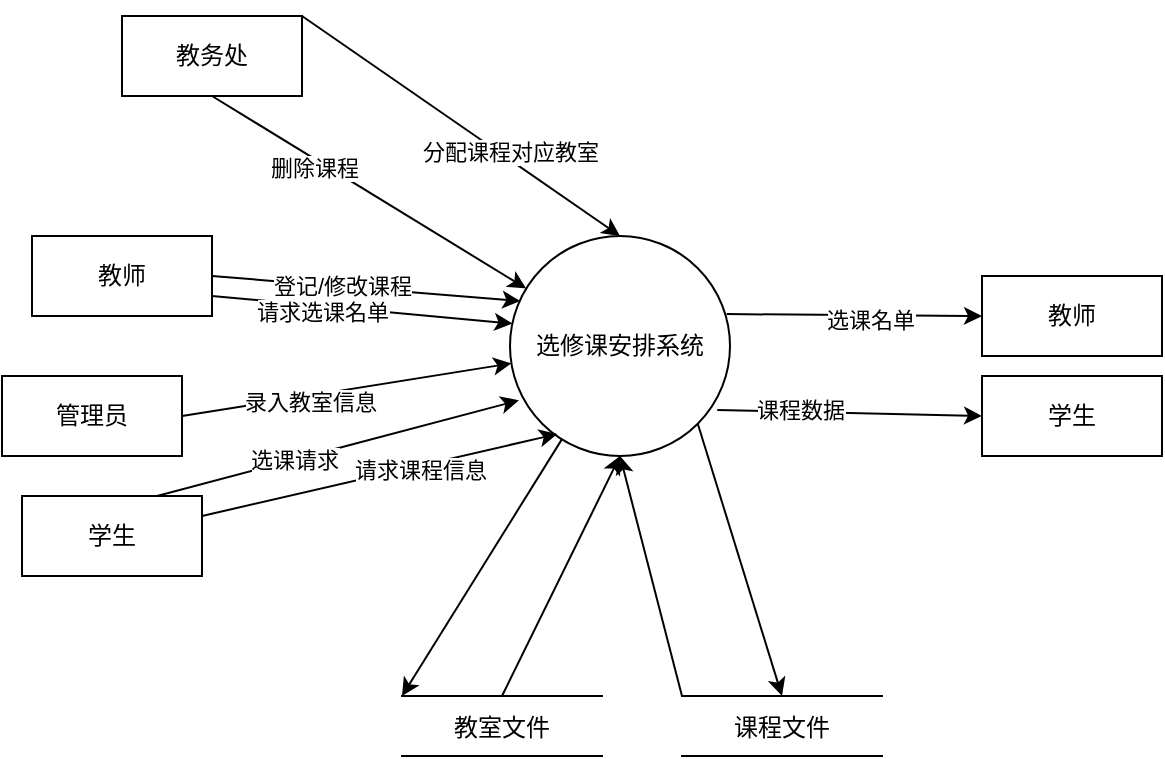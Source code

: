 <mxfile version="15.5.9" type="github">
  <diagram id="C5RBs43oDa-KdzZeNtuy" name="Page-1">
    <mxGraphModel dx="1038" dy="539" grid="1" gridSize="10" guides="1" tooltips="1" connect="1" arrows="1" fold="1" page="1" pageScale="1" pageWidth="827" pageHeight="1169" math="0" shadow="0">
      <root>
        <mxCell id="WIyWlLk6GJQsqaUBKTNV-0" />
        <mxCell id="WIyWlLk6GJQsqaUBKTNV-1" parent="WIyWlLk6GJQsqaUBKTNV-0" />
        <mxCell id="4ofv3-9GoqpGcoyupGX1-5" value="" style="rounded=0;orthogonalLoop=1;jettySize=auto;exitX=1;exitY=0.5;exitDx=0;exitDy=0;entryX=0.047;entryY=0.296;entryDx=0;entryDy=0;entryPerimeter=0;" edge="1" parent="WIyWlLk6GJQsqaUBKTNV-1" source="4ofv3-9GoqpGcoyupGX1-0" target="4ofv3-9GoqpGcoyupGX1-2">
          <mxGeometry relative="1" as="geometry" />
        </mxCell>
        <mxCell id="4ofv3-9GoqpGcoyupGX1-48" value="登记/修改课程" style="edgeLabel;html=1;align=center;verticalAlign=middle;resizable=0;points=[];" vertex="1" connectable="0" parent="4ofv3-9GoqpGcoyupGX1-5">
          <mxGeometry x="-0.161" y="1" relative="1" as="geometry">
            <mxPoint as="offset" />
          </mxGeometry>
        </mxCell>
        <mxCell id="4ofv3-9GoqpGcoyupGX1-42" style="edgeStyle=none;rounded=0;orthogonalLoop=1;jettySize=auto;html=0;exitX=1;exitY=0.75;exitDx=0;exitDy=0;entryX=0.011;entryY=0.398;entryDx=0;entryDy=0;entryPerimeter=0;" edge="1" parent="WIyWlLk6GJQsqaUBKTNV-1" source="4ofv3-9GoqpGcoyupGX1-0" target="4ofv3-9GoqpGcoyupGX1-2">
          <mxGeometry relative="1" as="geometry" />
        </mxCell>
        <mxCell id="4ofv3-9GoqpGcoyupGX1-43" value="请求选课名单" style="edgeLabel;html=1;align=center;verticalAlign=middle;resizable=0;points=[];" vertex="1" connectable="0" parent="4ofv3-9GoqpGcoyupGX1-42">
          <mxGeometry x="-0.271" y="-3" relative="1" as="geometry">
            <mxPoint as="offset" />
          </mxGeometry>
        </mxCell>
        <mxCell id="4ofv3-9GoqpGcoyupGX1-0" value="教师" style="rounded=0;whiteSpace=wrap;" vertex="1" parent="WIyWlLk6GJQsqaUBKTNV-1">
          <mxGeometry x="105" y="200" width="90" height="40" as="geometry" />
        </mxCell>
        <mxCell id="4ofv3-9GoqpGcoyupGX1-9" value="" style="edgeStyle=none;rounded=0;orthogonalLoop=1;jettySize=auto;exitX=0.985;exitY=0.355;exitDx=0;exitDy=0;entryX=0;entryY=0.5;entryDx=0;entryDy=0;exitPerimeter=0;" edge="1" parent="WIyWlLk6GJQsqaUBKTNV-1" source="4ofv3-9GoqpGcoyupGX1-2" target="4ofv3-9GoqpGcoyupGX1-3">
          <mxGeometry relative="1" as="geometry" />
        </mxCell>
        <mxCell id="4ofv3-9GoqpGcoyupGX1-52" value="选课名单" style="edgeLabel;html=1;align=center;verticalAlign=middle;resizable=0;points=[];" vertex="1" connectable="0" parent="4ofv3-9GoqpGcoyupGX1-9">
          <mxGeometry x="0.111" y="-2" relative="1" as="geometry">
            <mxPoint as="offset" />
          </mxGeometry>
        </mxCell>
        <mxCell id="4ofv3-9GoqpGcoyupGX1-11" value="" style="edgeStyle=none;rounded=0;orthogonalLoop=1;jettySize=auto;exitX=0.942;exitY=0.791;exitDx=0;exitDy=0;entryX=0;entryY=0.5;entryDx=0;entryDy=0;exitPerimeter=0;" edge="1" parent="WIyWlLk6GJQsqaUBKTNV-1" source="4ofv3-9GoqpGcoyupGX1-2" target="4ofv3-9GoqpGcoyupGX1-4">
          <mxGeometry relative="1" as="geometry" />
        </mxCell>
        <mxCell id="4ofv3-9GoqpGcoyupGX1-51" value="课程数据" style="edgeLabel;html=1;align=center;verticalAlign=middle;resizable=0;points=[];" vertex="1" connectable="0" parent="4ofv3-9GoqpGcoyupGX1-11">
          <mxGeometry x="-0.372" y="1" relative="1" as="geometry">
            <mxPoint as="offset" />
          </mxGeometry>
        </mxCell>
        <mxCell id="4ofv3-9GoqpGcoyupGX1-32" value="" style="edgeStyle=none;rounded=0;orthogonalLoop=1;jettySize=auto;entryX=0;entryY=0;entryDx=0;entryDy=0;" edge="1" parent="WIyWlLk6GJQsqaUBKTNV-1" source="4ofv3-9GoqpGcoyupGX1-2" target="4ofv3-9GoqpGcoyupGX1-28">
          <mxGeometry relative="1" as="geometry" />
        </mxCell>
        <mxCell id="4ofv3-9GoqpGcoyupGX1-34" value="" style="edgeStyle=none;rounded=0;orthogonalLoop=1;jettySize=auto;exitX=1;exitY=1;exitDx=0;exitDy=0;entryX=0.5;entryY=0;entryDx=0;entryDy=0;" edge="1" parent="WIyWlLk6GJQsqaUBKTNV-1" source="4ofv3-9GoqpGcoyupGX1-2" target="4ofv3-9GoqpGcoyupGX1-30">
          <mxGeometry relative="1" as="geometry" />
        </mxCell>
        <mxCell id="4ofv3-9GoqpGcoyupGX1-2" value="选修课安排系统" style="ellipse;whiteSpace=wrap;aspect=fixed;" vertex="1" parent="WIyWlLk6GJQsqaUBKTNV-1">
          <mxGeometry x="344" y="200" width="110" height="110" as="geometry" />
        </mxCell>
        <mxCell id="4ofv3-9GoqpGcoyupGX1-3" value="教师" style="rounded=0;whiteSpace=wrap;" vertex="1" parent="WIyWlLk6GJQsqaUBKTNV-1">
          <mxGeometry x="580" y="220" width="90" height="40" as="geometry" />
        </mxCell>
        <mxCell id="4ofv3-9GoqpGcoyupGX1-4" value="学生" style="rounded=0;whiteSpace=wrap;" vertex="1" parent="WIyWlLk6GJQsqaUBKTNV-1">
          <mxGeometry x="580" y="270" width="90" height="40" as="geometry" />
        </mxCell>
        <mxCell id="4ofv3-9GoqpGcoyupGX1-14" value="" style="edgeStyle=none;rounded=0;orthogonalLoop=1;jettySize=auto;exitX=1;exitY=0.5;exitDx=0;exitDy=0;" edge="1" parent="WIyWlLk6GJQsqaUBKTNV-1" source="4ofv3-9GoqpGcoyupGX1-13" target="4ofv3-9GoqpGcoyupGX1-2">
          <mxGeometry relative="1" as="geometry" />
        </mxCell>
        <mxCell id="4ofv3-9GoqpGcoyupGX1-47" value="录入教室信息" style="edgeLabel;html=1;align=center;verticalAlign=middle;resizable=0;points=[];" vertex="1" connectable="0" parent="4ofv3-9GoqpGcoyupGX1-14">
          <mxGeometry x="-0.235" y="-3" relative="1" as="geometry">
            <mxPoint as="offset" />
          </mxGeometry>
        </mxCell>
        <mxCell id="4ofv3-9GoqpGcoyupGX1-13" value="管理员" style="rounded=0;whiteSpace=wrap;" vertex="1" parent="WIyWlLk6GJQsqaUBKTNV-1">
          <mxGeometry x="90" y="270" width="90" height="40" as="geometry" />
        </mxCell>
        <mxCell id="4ofv3-9GoqpGcoyupGX1-20" value="" style="edgeStyle=none;rounded=0;orthogonalLoop=1;jettySize=auto;exitX=0.75;exitY=0;exitDx=0;exitDy=0;entryX=0.04;entryY=0.747;entryDx=0;entryDy=0;entryPerimeter=0;" edge="1" parent="WIyWlLk6GJQsqaUBKTNV-1" source="4ofv3-9GoqpGcoyupGX1-19" target="4ofv3-9GoqpGcoyupGX1-2">
          <mxGeometry relative="1" as="geometry" />
        </mxCell>
        <mxCell id="4ofv3-9GoqpGcoyupGX1-49" value="选课请求" style="edgeLabel;html=1;align=center;verticalAlign=middle;resizable=0;points=[];" vertex="1" connectable="0" parent="4ofv3-9GoqpGcoyupGX1-20">
          <mxGeometry x="-0.249" relative="1" as="geometry">
            <mxPoint as="offset" />
          </mxGeometry>
        </mxCell>
        <mxCell id="4ofv3-9GoqpGcoyupGX1-40" style="edgeStyle=none;rounded=0;orthogonalLoop=1;jettySize=auto;html=0;exitX=1;exitY=0.25;exitDx=0;exitDy=0;entryX=0.215;entryY=0.9;entryDx=0;entryDy=0;entryPerimeter=0;" edge="1" parent="WIyWlLk6GJQsqaUBKTNV-1" source="4ofv3-9GoqpGcoyupGX1-19" target="4ofv3-9GoqpGcoyupGX1-2">
          <mxGeometry relative="1" as="geometry" />
        </mxCell>
        <mxCell id="4ofv3-9GoqpGcoyupGX1-50" value="请求课程信息" style="edgeLabel;html=1;align=center;verticalAlign=middle;resizable=0;points=[];" vertex="1" connectable="0" parent="4ofv3-9GoqpGcoyupGX1-40">
          <mxGeometry x="0.219" y="-2" relative="1" as="geometry">
            <mxPoint as="offset" />
          </mxGeometry>
        </mxCell>
        <mxCell id="4ofv3-9GoqpGcoyupGX1-19" value="学生" style="rounded=0;whiteSpace=wrap;" vertex="1" parent="WIyWlLk6GJQsqaUBKTNV-1">
          <mxGeometry x="100" y="330" width="90" height="40" as="geometry" />
        </mxCell>
        <mxCell id="4ofv3-9GoqpGcoyupGX1-23" value="" style="edgeStyle=none;rounded=0;orthogonalLoop=1;jettySize=auto;exitX=0.5;exitY=1;exitDx=0;exitDy=0;" edge="1" parent="WIyWlLk6GJQsqaUBKTNV-1" source="4ofv3-9GoqpGcoyupGX1-22" target="4ofv3-9GoqpGcoyupGX1-2">
          <mxGeometry relative="1" as="geometry" />
        </mxCell>
        <mxCell id="4ofv3-9GoqpGcoyupGX1-45" value="删除课程" style="edgeLabel;html=1;align=center;verticalAlign=middle;resizable=0;points=[];" vertex="1" connectable="0" parent="4ofv3-9GoqpGcoyupGX1-23">
          <mxGeometry x="-0.331" y="-4" relative="1" as="geometry">
            <mxPoint as="offset" />
          </mxGeometry>
        </mxCell>
        <mxCell id="4ofv3-9GoqpGcoyupGX1-22" value="教务处" style="rounded=0;whiteSpace=wrap;" vertex="1" parent="WIyWlLk6GJQsqaUBKTNV-1">
          <mxGeometry x="150" y="90" width="90" height="40" as="geometry" />
        </mxCell>
        <mxCell id="4ofv3-9GoqpGcoyupGX1-26" value="" style="edgeStyle=none;rounded=0;orthogonalLoop=1;jettySize=auto;exitX=1;exitY=0;exitDx=0;exitDy=0;entryX=0.5;entryY=0;entryDx=0;entryDy=0;" edge="1" parent="WIyWlLk6GJQsqaUBKTNV-1" source="4ofv3-9GoqpGcoyupGX1-22" target="4ofv3-9GoqpGcoyupGX1-2">
          <mxGeometry relative="1" as="geometry">
            <mxPoint x="290" y="50" as="sourcePoint" />
          </mxGeometry>
        </mxCell>
        <mxCell id="4ofv3-9GoqpGcoyupGX1-46" value="分配课程对应教室" style="edgeLabel;html=1;align=center;verticalAlign=middle;resizable=0;points=[];" vertex="1" connectable="0" parent="4ofv3-9GoqpGcoyupGX1-26">
          <mxGeometry x="0.285" y="3" relative="1" as="geometry">
            <mxPoint as="offset" />
          </mxGeometry>
        </mxCell>
        <mxCell id="4ofv3-9GoqpGcoyupGX1-29" value="" style="edgeStyle=none;rounded=0;orthogonalLoop=1;jettySize=auto;exitX=0.5;exitY=0;exitDx=0;exitDy=0;entryX=0.5;entryY=1;entryDx=0;entryDy=0;" edge="1" parent="WIyWlLk6GJQsqaUBKTNV-1" source="4ofv3-9GoqpGcoyupGX1-28" target="4ofv3-9GoqpGcoyupGX1-2">
          <mxGeometry relative="1" as="geometry" />
        </mxCell>
        <mxCell id="4ofv3-9GoqpGcoyupGX1-28" value="教室文件" style="dashed=0;whitespace=wrap;shape=partialRectangle;right=0;left=0;" vertex="1" parent="WIyWlLk6GJQsqaUBKTNV-1">
          <mxGeometry x="290" y="430" width="100" height="30" as="geometry" />
        </mxCell>
        <mxCell id="4ofv3-9GoqpGcoyupGX1-35" value="" style="edgeStyle=none;rounded=0;orthogonalLoop=1;jettySize=auto;exitX=0;exitY=0;exitDx=0;exitDy=0;entryX=0.5;entryY=1;entryDx=0;entryDy=0;" edge="1" parent="WIyWlLk6GJQsqaUBKTNV-1" source="4ofv3-9GoqpGcoyupGX1-30" target="4ofv3-9GoqpGcoyupGX1-2">
          <mxGeometry relative="1" as="geometry" />
        </mxCell>
        <mxCell id="4ofv3-9GoqpGcoyupGX1-30" value="课程文件" style="dashed=0;whitespace=wrap;shape=partialRectangle;right=0;left=0;" vertex="1" parent="WIyWlLk6GJQsqaUBKTNV-1">
          <mxGeometry x="430" y="430" width="100" height="30" as="geometry" />
        </mxCell>
        <mxCell id="4ofv3-9GoqpGcoyupGX1-68" style="edgeStyle=none;rounded=0;orthogonalLoop=1;jettySize=auto;html=0;exitX=1;exitY=1;exitDx=0;exitDy=0;" edge="1" parent="WIyWlLk6GJQsqaUBKTNV-1">
          <mxGeometry relative="1" as="geometry">
            <mxPoint x="570" y="120" as="sourcePoint" />
            <mxPoint x="570" y="120" as="targetPoint" />
          </mxGeometry>
        </mxCell>
      </root>
    </mxGraphModel>
  </diagram>
</mxfile>
